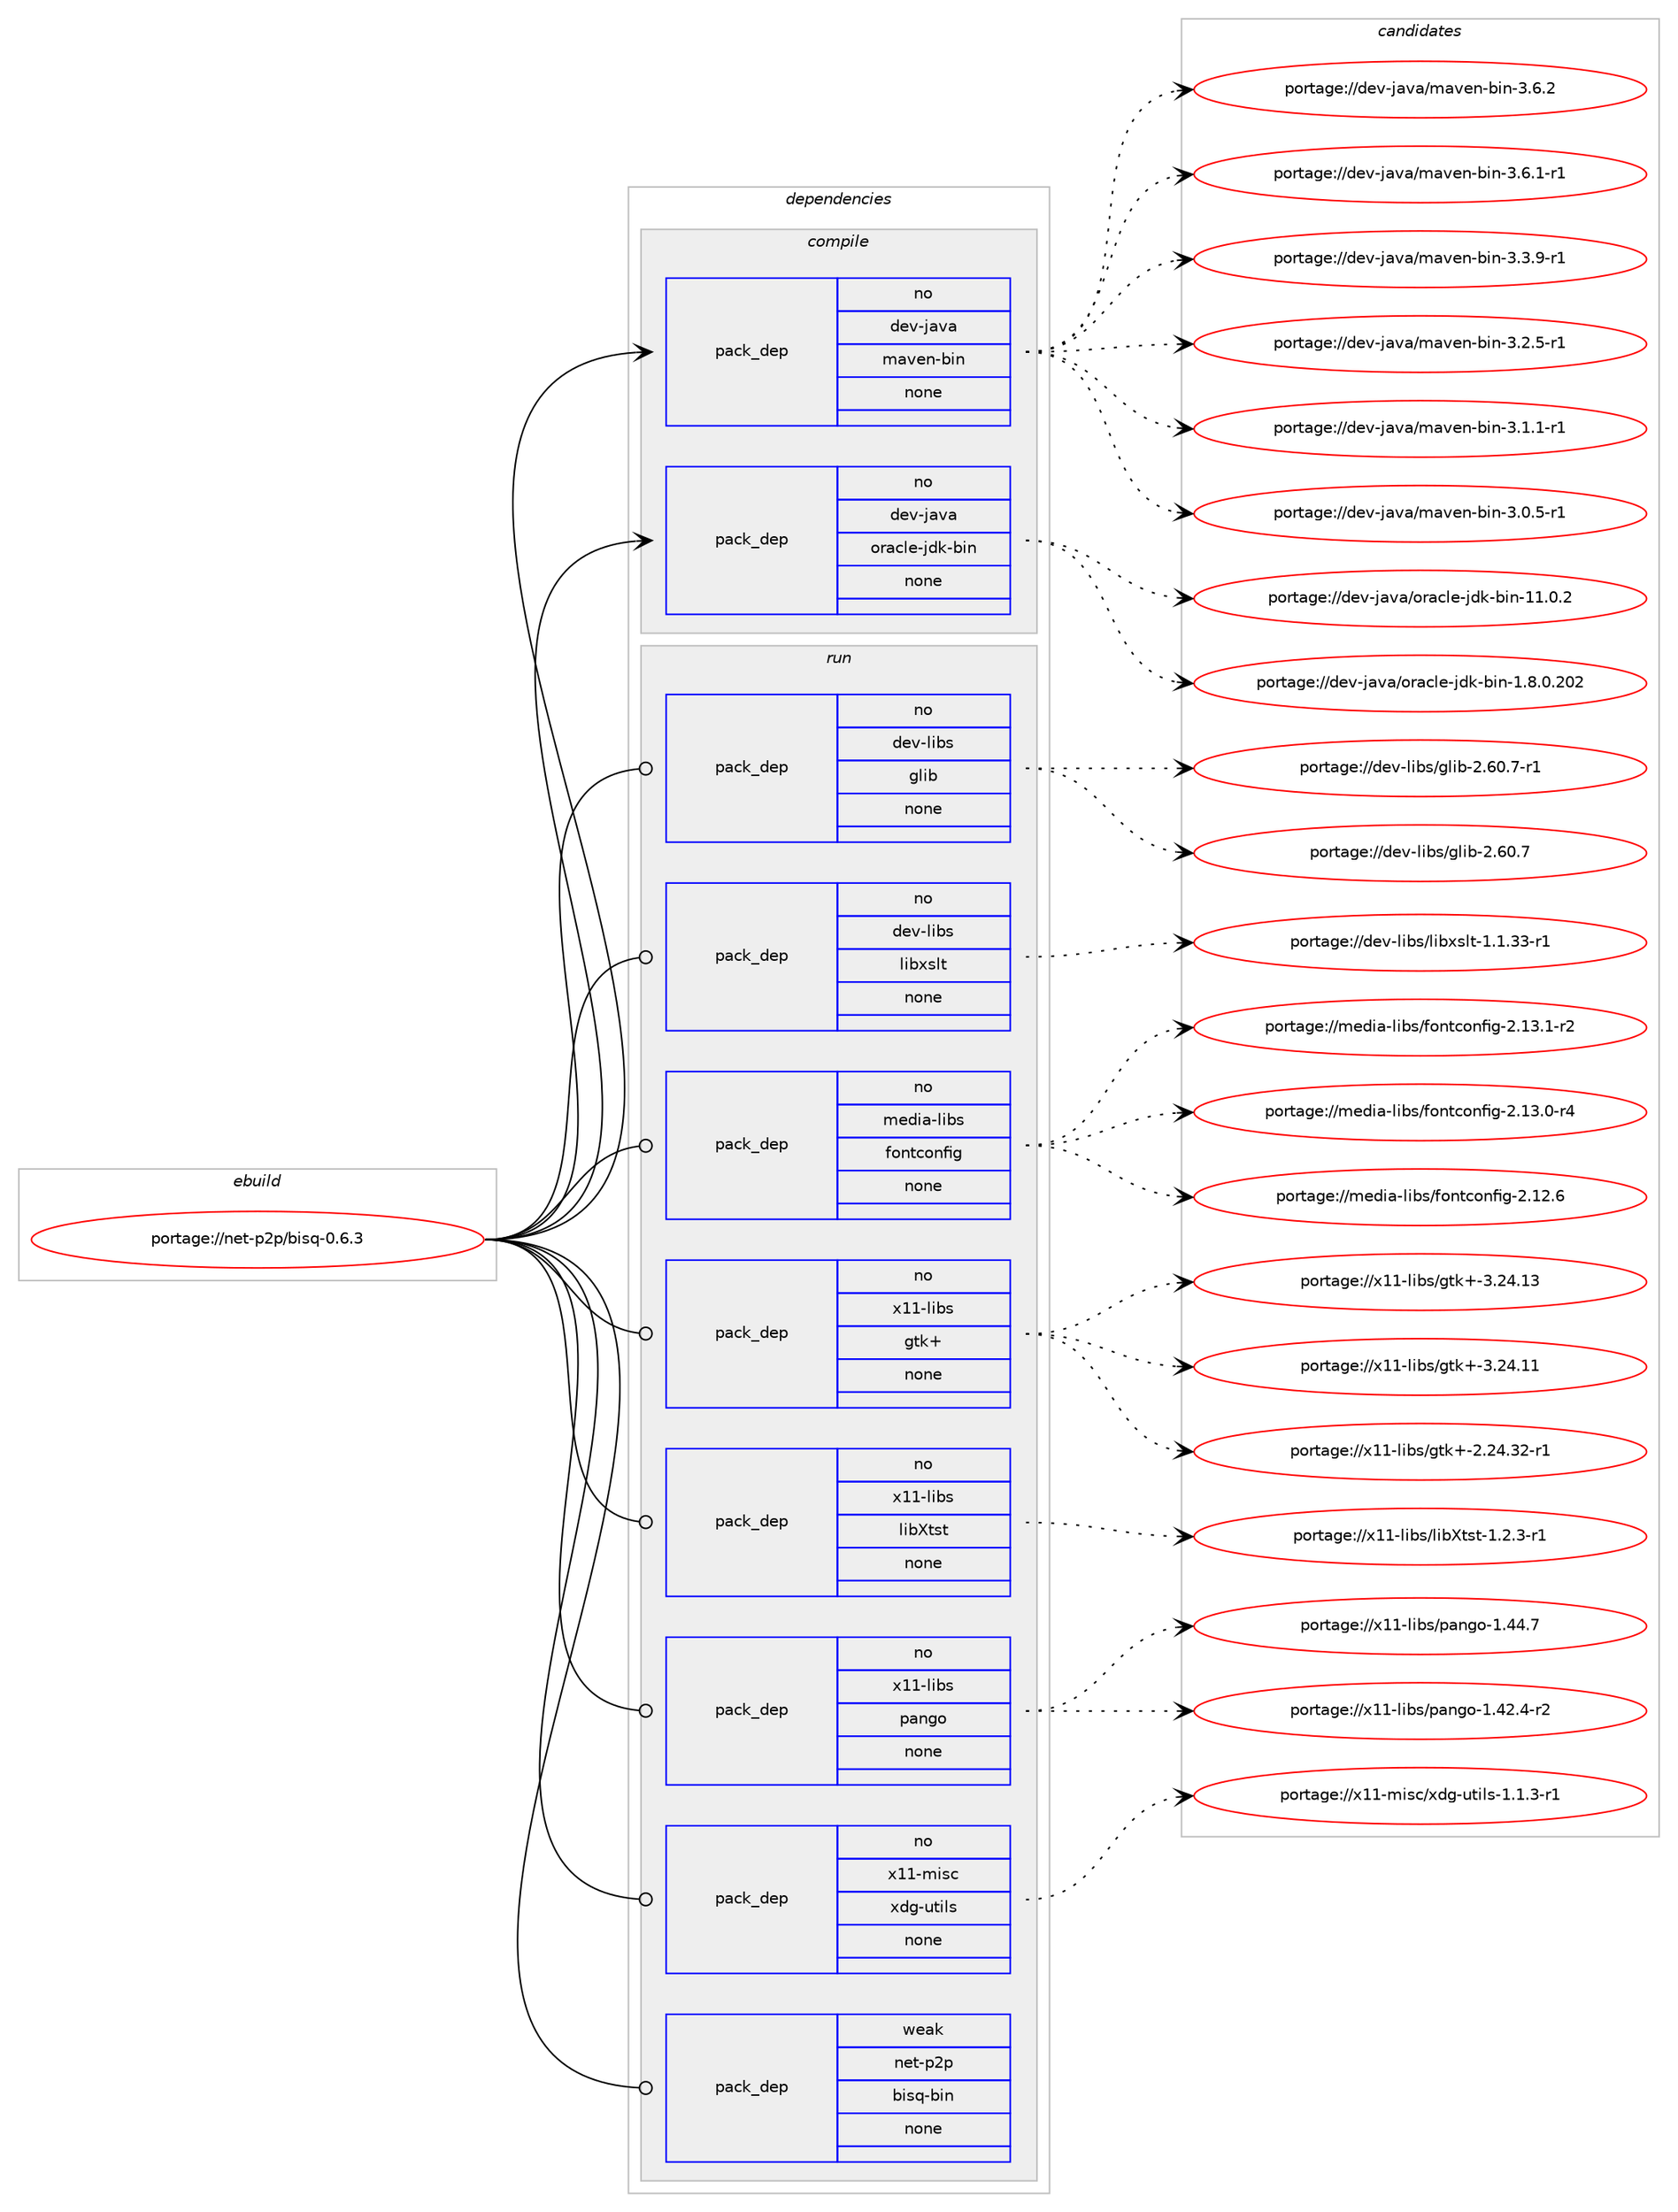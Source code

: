 digraph prolog {

# *************
# Graph options
# *************

newrank=true;
concentrate=true;
compound=true;
graph [rankdir=LR,fontname=Helvetica,fontsize=10,ranksep=1.5];#, ranksep=2.5, nodesep=0.2];
edge  [arrowhead=vee];
node  [fontname=Helvetica,fontsize=10];

# **********
# The ebuild
# **********

subgraph cluster_leftcol {
color=gray;
rank=same;
label=<<i>ebuild</i>>;
id [label="portage://net-p2p/bisq-0.6.3", color=red, width=4, href="../net-p2p/bisq-0.6.3.svg"];
}

# ****************
# The dependencies
# ****************

subgraph cluster_midcol {
color=gray;
label=<<i>dependencies</i>>;
subgraph cluster_compile {
fillcolor="#eeeeee";
style=filled;
label=<<i>compile</i>>;
subgraph pack94615 {
dependency121410 [label=<<TABLE BORDER="0" CELLBORDER="1" CELLSPACING="0" CELLPADDING="4" WIDTH="220"><TR><TD ROWSPAN="6" CELLPADDING="30">pack_dep</TD></TR><TR><TD WIDTH="110">no</TD></TR><TR><TD>dev-java</TD></TR><TR><TD>maven-bin</TD></TR><TR><TD>none</TD></TR><TR><TD></TD></TR></TABLE>>, shape=none, color=blue];
}
id:e -> dependency121410:w [weight=20,style="solid",arrowhead="vee"];
subgraph pack94616 {
dependency121411 [label=<<TABLE BORDER="0" CELLBORDER="1" CELLSPACING="0" CELLPADDING="4" WIDTH="220"><TR><TD ROWSPAN="6" CELLPADDING="30">pack_dep</TD></TR><TR><TD WIDTH="110">no</TD></TR><TR><TD>dev-java</TD></TR><TR><TD>oracle-jdk-bin</TD></TR><TR><TD>none</TD></TR><TR><TD></TD></TR></TABLE>>, shape=none, color=blue];
}
id:e -> dependency121411:w [weight=20,style="solid",arrowhead="vee"];
}
subgraph cluster_compileandrun {
fillcolor="#eeeeee";
style=filled;
label=<<i>compile and run</i>>;
}
subgraph cluster_run {
fillcolor="#eeeeee";
style=filled;
label=<<i>run</i>>;
subgraph pack94617 {
dependency121412 [label=<<TABLE BORDER="0" CELLBORDER="1" CELLSPACING="0" CELLPADDING="4" WIDTH="220"><TR><TD ROWSPAN="6" CELLPADDING="30">pack_dep</TD></TR><TR><TD WIDTH="110">no</TD></TR><TR><TD>dev-libs</TD></TR><TR><TD>glib</TD></TR><TR><TD>none</TD></TR><TR><TD></TD></TR></TABLE>>, shape=none, color=blue];
}
id:e -> dependency121412:w [weight=20,style="solid",arrowhead="odot"];
subgraph pack94618 {
dependency121413 [label=<<TABLE BORDER="0" CELLBORDER="1" CELLSPACING="0" CELLPADDING="4" WIDTH="220"><TR><TD ROWSPAN="6" CELLPADDING="30">pack_dep</TD></TR><TR><TD WIDTH="110">no</TD></TR><TR><TD>dev-libs</TD></TR><TR><TD>libxslt</TD></TR><TR><TD>none</TD></TR><TR><TD></TD></TR></TABLE>>, shape=none, color=blue];
}
id:e -> dependency121413:w [weight=20,style="solid",arrowhead="odot"];
subgraph pack94619 {
dependency121414 [label=<<TABLE BORDER="0" CELLBORDER="1" CELLSPACING="0" CELLPADDING="4" WIDTH="220"><TR><TD ROWSPAN="6" CELLPADDING="30">pack_dep</TD></TR><TR><TD WIDTH="110">no</TD></TR><TR><TD>media-libs</TD></TR><TR><TD>fontconfig</TD></TR><TR><TD>none</TD></TR><TR><TD></TD></TR></TABLE>>, shape=none, color=blue];
}
id:e -> dependency121414:w [weight=20,style="solid",arrowhead="odot"];
subgraph pack94620 {
dependency121415 [label=<<TABLE BORDER="0" CELLBORDER="1" CELLSPACING="0" CELLPADDING="4" WIDTH="220"><TR><TD ROWSPAN="6" CELLPADDING="30">pack_dep</TD></TR><TR><TD WIDTH="110">no</TD></TR><TR><TD>x11-libs</TD></TR><TR><TD>gtk+</TD></TR><TR><TD>none</TD></TR><TR><TD></TD></TR></TABLE>>, shape=none, color=blue];
}
id:e -> dependency121415:w [weight=20,style="solid",arrowhead="odot"];
subgraph pack94621 {
dependency121416 [label=<<TABLE BORDER="0" CELLBORDER="1" CELLSPACING="0" CELLPADDING="4" WIDTH="220"><TR><TD ROWSPAN="6" CELLPADDING="30">pack_dep</TD></TR><TR><TD WIDTH="110">no</TD></TR><TR><TD>x11-libs</TD></TR><TR><TD>libXtst</TD></TR><TR><TD>none</TD></TR><TR><TD></TD></TR></TABLE>>, shape=none, color=blue];
}
id:e -> dependency121416:w [weight=20,style="solid",arrowhead="odot"];
subgraph pack94622 {
dependency121417 [label=<<TABLE BORDER="0" CELLBORDER="1" CELLSPACING="0" CELLPADDING="4" WIDTH="220"><TR><TD ROWSPAN="6" CELLPADDING="30">pack_dep</TD></TR><TR><TD WIDTH="110">no</TD></TR><TR><TD>x11-libs</TD></TR><TR><TD>pango</TD></TR><TR><TD>none</TD></TR><TR><TD></TD></TR></TABLE>>, shape=none, color=blue];
}
id:e -> dependency121417:w [weight=20,style="solid",arrowhead="odot"];
subgraph pack94623 {
dependency121418 [label=<<TABLE BORDER="0" CELLBORDER="1" CELLSPACING="0" CELLPADDING="4" WIDTH="220"><TR><TD ROWSPAN="6" CELLPADDING="30">pack_dep</TD></TR><TR><TD WIDTH="110">no</TD></TR><TR><TD>x11-misc</TD></TR><TR><TD>xdg-utils</TD></TR><TR><TD>none</TD></TR><TR><TD></TD></TR></TABLE>>, shape=none, color=blue];
}
id:e -> dependency121418:w [weight=20,style="solid",arrowhead="odot"];
subgraph pack94624 {
dependency121419 [label=<<TABLE BORDER="0" CELLBORDER="1" CELLSPACING="0" CELLPADDING="4" WIDTH="220"><TR><TD ROWSPAN="6" CELLPADDING="30">pack_dep</TD></TR><TR><TD WIDTH="110">weak</TD></TR><TR><TD>net-p2p</TD></TR><TR><TD>bisq-bin</TD></TR><TR><TD>none</TD></TR><TR><TD></TD></TR></TABLE>>, shape=none, color=blue];
}
id:e -> dependency121419:w [weight=20,style="solid",arrowhead="odot"];
}
}

# **************
# The candidates
# **************

subgraph cluster_choices {
rank=same;
color=gray;
label=<<i>candidates</i>>;

subgraph choice94615 {
color=black;
nodesep=1;
choice10010111845106971189747109971181011104598105110455146544650 [label="portage://dev-java/maven-bin-3.6.2", color=red, width=4,href="../dev-java/maven-bin-3.6.2.svg"];
choice100101118451069711897471099711810111045981051104551465446494511449 [label="portage://dev-java/maven-bin-3.6.1-r1", color=red, width=4,href="../dev-java/maven-bin-3.6.1-r1.svg"];
choice100101118451069711897471099711810111045981051104551465146574511449 [label="portage://dev-java/maven-bin-3.3.9-r1", color=red, width=4,href="../dev-java/maven-bin-3.3.9-r1.svg"];
choice100101118451069711897471099711810111045981051104551465046534511449 [label="portage://dev-java/maven-bin-3.2.5-r1", color=red, width=4,href="../dev-java/maven-bin-3.2.5-r1.svg"];
choice100101118451069711897471099711810111045981051104551464946494511449 [label="portage://dev-java/maven-bin-3.1.1-r1", color=red, width=4,href="../dev-java/maven-bin-3.1.1-r1.svg"];
choice100101118451069711897471099711810111045981051104551464846534511449 [label="portage://dev-java/maven-bin-3.0.5-r1", color=red, width=4,href="../dev-java/maven-bin-3.0.5-r1.svg"];
dependency121410:e -> choice10010111845106971189747109971181011104598105110455146544650:w [style=dotted,weight="100"];
dependency121410:e -> choice100101118451069711897471099711810111045981051104551465446494511449:w [style=dotted,weight="100"];
dependency121410:e -> choice100101118451069711897471099711810111045981051104551465146574511449:w [style=dotted,weight="100"];
dependency121410:e -> choice100101118451069711897471099711810111045981051104551465046534511449:w [style=dotted,weight="100"];
dependency121410:e -> choice100101118451069711897471099711810111045981051104551464946494511449:w [style=dotted,weight="100"];
dependency121410:e -> choice100101118451069711897471099711810111045981051104551464846534511449:w [style=dotted,weight="100"];
}
subgraph choice94616 {
color=black;
nodesep=1;
choice10010111845106971189747111114979910810145106100107459810511045494946484650 [label="portage://dev-java/oracle-jdk-bin-11.0.2", color=red, width=4,href="../dev-java/oracle-jdk-bin-11.0.2.svg"];
choice10010111845106971189747111114979910810145106100107459810511045494656464846504850 [label="portage://dev-java/oracle-jdk-bin-1.8.0.202", color=red, width=4,href="../dev-java/oracle-jdk-bin-1.8.0.202.svg"];
dependency121411:e -> choice10010111845106971189747111114979910810145106100107459810511045494946484650:w [style=dotted,weight="100"];
dependency121411:e -> choice10010111845106971189747111114979910810145106100107459810511045494656464846504850:w [style=dotted,weight="100"];
}
subgraph choice94617 {
color=black;
nodesep=1;
choice10010111845108105981154710310810598455046544846554511449 [label="portage://dev-libs/glib-2.60.7-r1", color=red, width=4,href="../dev-libs/glib-2.60.7-r1.svg"];
choice1001011184510810598115471031081059845504654484655 [label="portage://dev-libs/glib-2.60.7", color=red, width=4,href="../dev-libs/glib-2.60.7.svg"];
dependency121412:e -> choice10010111845108105981154710310810598455046544846554511449:w [style=dotted,weight="100"];
dependency121412:e -> choice1001011184510810598115471031081059845504654484655:w [style=dotted,weight="100"];
}
subgraph choice94618 {
color=black;
nodesep=1;
choice10010111845108105981154710810598120115108116454946494651514511449 [label="portage://dev-libs/libxslt-1.1.33-r1", color=red, width=4,href="../dev-libs/libxslt-1.1.33-r1.svg"];
dependency121413:e -> choice10010111845108105981154710810598120115108116454946494651514511449:w [style=dotted,weight="100"];
}
subgraph choice94619 {
color=black;
nodesep=1;
choice1091011001059745108105981154710211111011699111110102105103455046495146494511450 [label="portage://media-libs/fontconfig-2.13.1-r2", color=red, width=4,href="../media-libs/fontconfig-2.13.1-r2.svg"];
choice1091011001059745108105981154710211111011699111110102105103455046495146484511452 [label="portage://media-libs/fontconfig-2.13.0-r4", color=red, width=4,href="../media-libs/fontconfig-2.13.0-r4.svg"];
choice109101100105974510810598115471021111101169911111010210510345504649504654 [label="portage://media-libs/fontconfig-2.12.6", color=red, width=4,href="../media-libs/fontconfig-2.12.6.svg"];
dependency121414:e -> choice1091011001059745108105981154710211111011699111110102105103455046495146494511450:w [style=dotted,weight="100"];
dependency121414:e -> choice1091011001059745108105981154710211111011699111110102105103455046495146484511452:w [style=dotted,weight="100"];
dependency121414:e -> choice109101100105974510810598115471021111101169911111010210510345504649504654:w [style=dotted,weight="100"];
}
subgraph choice94620 {
color=black;
nodesep=1;
choice1204949451081059811547103116107434551465052464951 [label="portage://x11-libs/gtk+-3.24.13", color=red, width=4,href="../x11-libs/gtk+-3.24.13.svg"];
choice1204949451081059811547103116107434551465052464949 [label="portage://x11-libs/gtk+-3.24.11", color=red, width=4,href="../x11-libs/gtk+-3.24.11.svg"];
choice12049494510810598115471031161074345504650524651504511449 [label="portage://x11-libs/gtk+-2.24.32-r1", color=red, width=4,href="../x11-libs/gtk+-2.24.32-r1.svg"];
dependency121415:e -> choice1204949451081059811547103116107434551465052464951:w [style=dotted,weight="100"];
dependency121415:e -> choice1204949451081059811547103116107434551465052464949:w [style=dotted,weight="100"];
dependency121415:e -> choice12049494510810598115471031161074345504650524651504511449:w [style=dotted,weight="100"];
}
subgraph choice94621 {
color=black;
nodesep=1;
choice120494945108105981154710810598881161151164549465046514511449 [label="portage://x11-libs/libXtst-1.2.3-r1", color=red, width=4,href="../x11-libs/libXtst-1.2.3-r1.svg"];
dependency121416:e -> choice120494945108105981154710810598881161151164549465046514511449:w [style=dotted,weight="100"];
}
subgraph choice94622 {
color=black;
nodesep=1;
choice12049494510810598115471129711010311145494652524655 [label="portage://x11-libs/pango-1.44.7", color=red, width=4,href="../x11-libs/pango-1.44.7.svg"];
choice120494945108105981154711297110103111454946525046524511450 [label="portage://x11-libs/pango-1.42.4-r2", color=red, width=4,href="../x11-libs/pango-1.42.4-r2.svg"];
dependency121417:e -> choice12049494510810598115471129711010311145494652524655:w [style=dotted,weight="100"];
dependency121417:e -> choice120494945108105981154711297110103111454946525046524511450:w [style=dotted,weight="100"];
}
subgraph choice94623 {
color=black;
nodesep=1;
choice1204949451091051159947120100103451171161051081154549464946514511449 [label="portage://x11-misc/xdg-utils-1.1.3-r1", color=red, width=4,href="../x11-misc/xdg-utils-1.1.3-r1.svg"];
dependency121418:e -> choice1204949451091051159947120100103451171161051081154549464946514511449:w [style=dotted,weight="100"];
}
subgraph choice94624 {
color=black;
nodesep=1;
}
}

}
